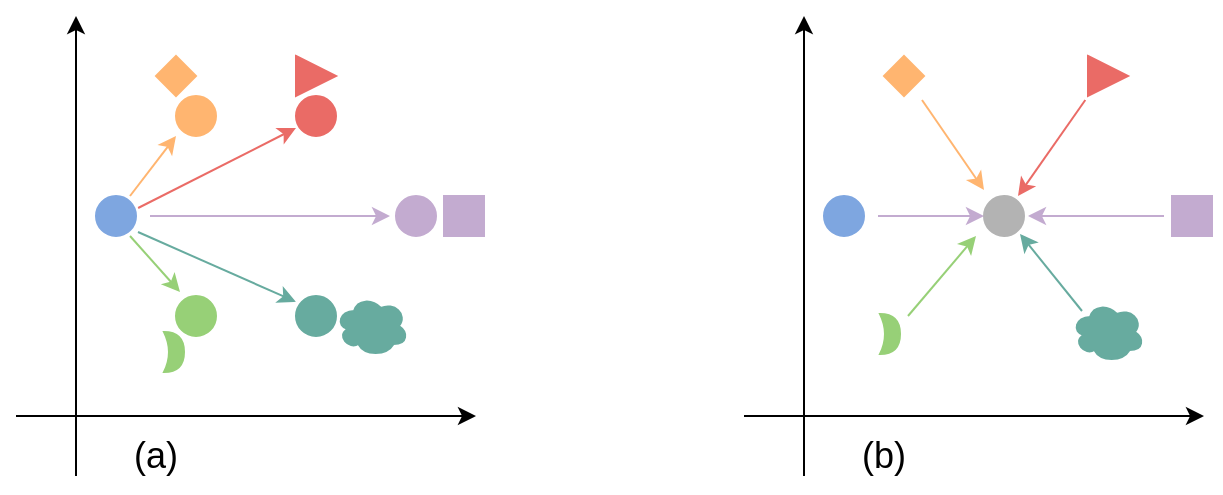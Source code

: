 <mxfile version="14.1.1" type="github">
  <diagram id="80Vs4c1H_c8xHC2_XbvR" name="Page-1">
    <mxGraphModel dx="1022" dy="437" grid="1" gridSize="10" guides="1" tooltips="1" connect="1" arrows="1" fold="1" page="1" pageScale="1" pageWidth="827" pageHeight="1169" math="0" shadow="0">
      <root>
        <mxCell id="0" />
        <mxCell id="1" parent="0" />
        <mxCell id="F7xzwialKHEL7geWUdll-1" value="" style="endArrow=classic;html=1;" edge="1" parent="1">
          <mxGeometry width="50" height="50" relative="1" as="geometry">
            <mxPoint x="80" y="310" as="sourcePoint" />
            <mxPoint x="80" y="80" as="targetPoint" />
          </mxGeometry>
        </mxCell>
        <mxCell id="F7xzwialKHEL7geWUdll-2" value="" style="endArrow=classic;html=1;" edge="1" parent="1">
          <mxGeometry width="50" height="50" relative="1" as="geometry">
            <mxPoint x="50" y="280" as="sourcePoint" />
            <mxPoint x="280" y="280" as="targetPoint" />
          </mxGeometry>
        </mxCell>
        <mxCell id="F7xzwialKHEL7geWUdll-3" value="" style="ellipse;whiteSpace=wrap;html=1;aspect=fixed;fillColor=#7EA6E0;strokeColor=#7EA6E0;" vertex="1" parent="1">
          <mxGeometry x="90" y="170" width="20" height="20" as="geometry" />
        </mxCell>
        <mxCell id="F7xzwialKHEL7geWUdll-7" value="" style="ellipse;whiteSpace=wrap;html=1;aspect=fixed;fillColor=#FFB570;strokeColor=#FFB570;" vertex="1" parent="1">
          <mxGeometry x="130" y="120" width="20" height="20" as="geometry" />
        </mxCell>
        <mxCell id="F7xzwialKHEL7geWUdll-8" value="" style="ellipse;whiteSpace=wrap;html=1;aspect=fixed;strokeColor=#97D077;fillColor=#97D077;" vertex="1" parent="1">
          <mxGeometry x="130" y="220" width="20" height="20" as="geometry" />
        </mxCell>
        <mxCell id="F7xzwialKHEL7geWUdll-9" value="" style="ellipse;whiteSpace=wrap;html=1;aspect=fixed;fillColor=#EA6B66;strokeColor=#EA6B66;" vertex="1" parent="1">
          <mxGeometry x="190" y="120" width="20" height="20" as="geometry" />
        </mxCell>
        <mxCell id="F7xzwialKHEL7geWUdll-10" value="" style="ellipse;whiteSpace=wrap;html=1;aspect=fixed;strokeColor=#67AB9F;fillColor=#67AB9F;" vertex="1" parent="1">
          <mxGeometry x="190" y="220" width="20" height="20" as="geometry" />
        </mxCell>
        <mxCell id="F7xzwialKHEL7geWUdll-13" value="" style="endArrow=classic;html=1;exitX=1;exitY=1;exitDx=0;exitDy=0;exitPerimeter=0;strokeColor=#97D077;" edge="1" parent="1">
          <mxGeometry width="50" height="50" relative="1" as="geometry">
            <mxPoint x="107" y="190" as="sourcePoint" />
            <mxPoint x="132" y="218" as="targetPoint" />
          </mxGeometry>
        </mxCell>
        <mxCell id="F7xzwialKHEL7geWUdll-16" value="" style="endArrow=classic;html=1;strokeColor=#FFB570;" edge="1" parent="1">
          <mxGeometry width="50" height="50" relative="1" as="geometry">
            <mxPoint x="107" y="170" as="sourcePoint" />
            <mxPoint x="130" y="140" as="targetPoint" />
          </mxGeometry>
        </mxCell>
        <mxCell id="F7xzwialKHEL7geWUdll-18" value="" style="endArrow=classic;html=1;entryX=0;entryY=0;entryDx=0;entryDy=0;exitX=1.2;exitY=0.9;exitDx=0;exitDy=0;exitPerimeter=0;strokeColor=#67AB9F;" edge="1" parent="1">
          <mxGeometry width="50" height="50" relative="1" as="geometry">
            <mxPoint x="111" y="188" as="sourcePoint" />
            <mxPoint x="189.929" y="222.929" as="targetPoint" />
          </mxGeometry>
        </mxCell>
        <mxCell id="F7xzwialKHEL7geWUdll-19" value="" style="endArrow=classic;html=1;exitX=1.2;exitY=0.9;exitDx=0;exitDy=0;exitPerimeter=0;strokeColor=#EA6B66;" edge="1" parent="1">
          <mxGeometry width="50" height="50" relative="1" as="geometry">
            <mxPoint x="111.07" y="176" as="sourcePoint" />
            <mxPoint x="190" y="136" as="targetPoint" />
          </mxGeometry>
        </mxCell>
        <mxCell id="F7xzwialKHEL7geWUdll-20" value="" style="rhombus;whiteSpace=wrap;html=1;fillColor=#FFB570;strokeColor=#FFB570;" vertex="1" parent="1">
          <mxGeometry x="120" y="100" width="20" height="20" as="geometry" />
        </mxCell>
        <mxCell id="F7xzwialKHEL7geWUdll-22" value="" style="triangle;whiteSpace=wrap;html=1;fillColor=#EA6B66;strokeColor=#EA6B66;" vertex="1" parent="1">
          <mxGeometry x="190" y="100" width="20" height="20" as="geometry" />
        </mxCell>
        <mxCell id="F7xzwialKHEL7geWUdll-23" value="" style="rounded=0;whiteSpace=wrap;html=1;strokeColor=#C3ABD0;fillColor=#C3ABD0;" vertex="1" parent="1">
          <mxGeometry x="264" y="170" width="20" height="20" as="geometry" />
        </mxCell>
        <mxCell id="F7xzwialKHEL7geWUdll-25" value="" style="ellipse;whiteSpace=wrap;html=1;aspect=fixed;fillColor=#C3ABD0;strokeColor=#C3ABD0;" vertex="1" parent="1">
          <mxGeometry x="240" y="170" width="20" height="20" as="geometry" />
        </mxCell>
        <mxCell id="F7xzwialKHEL7geWUdll-26" value="" style="endArrow=classic;html=1;exitX=1;exitY=0.5;exitDx=0;exitDy=0;strokeColor=#C3ABD0;" edge="1" parent="1">
          <mxGeometry width="50" height="50" relative="1" as="geometry">
            <mxPoint x="117" y="180" as="sourcePoint" />
            <mxPoint x="237" y="180" as="targetPoint" />
          </mxGeometry>
        </mxCell>
        <mxCell id="F7xzwialKHEL7geWUdll-34" value="" style="ellipse;shape=cloud;whiteSpace=wrap;html=1;fillColor=#67AB9F;strokeColor=#67AB9F;" vertex="1" parent="1">
          <mxGeometry x="210" y="220" width="36" height="30" as="geometry" />
        </mxCell>
        <mxCell id="F7xzwialKHEL7geWUdll-36" value="" style="shape=xor;whiteSpace=wrap;html=1;fillColor=#97D077;strokeColor=#97D077;" vertex="1" parent="1">
          <mxGeometry x="124" y="238" width="10" height="20" as="geometry" />
        </mxCell>
        <mxCell id="F7xzwialKHEL7geWUdll-59" value="&lt;font style=&quot;font-size: 18px&quot;&gt;(a)&lt;/font&gt;" style="text;html=1;strokeColor=none;fillColor=none;align=center;verticalAlign=middle;whiteSpace=wrap;rounded=0;" vertex="1" parent="1">
          <mxGeometry x="100" y="290" width="40" height="20" as="geometry" />
        </mxCell>
        <mxCell id="F7xzwialKHEL7geWUdll-62" value="" style="endArrow=classic;html=1;" edge="1" parent="1">
          <mxGeometry width="50" height="50" relative="1" as="geometry">
            <mxPoint x="444" y="310" as="sourcePoint" />
            <mxPoint x="444" y="80" as="targetPoint" />
          </mxGeometry>
        </mxCell>
        <mxCell id="F7xzwialKHEL7geWUdll-63" value="" style="endArrow=classic;html=1;" edge="1" parent="1">
          <mxGeometry width="50" height="50" relative="1" as="geometry">
            <mxPoint x="414" y="280" as="sourcePoint" />
            <mxPoint x="644" y="280" as="targetPoint" />
          </mxGeometry>
        </mxCell>
        <mxCell id="F7xzwialKHEL7geWUdll-64" value="" style="ellipse;whiteSpace=wrap;html=1;aspect=fixed;fillColor=#7EA6E0;strokeColor=#7EA6E0;" vertex="1" parent="1">
          <mxGeometry x="454" y="170" width="20" height="20" as="geometry" />
        </mxCell>
        <mxCell id="F7xzwialKHEL7geWUdll-69" value="" style="endArrow=classic;html=1;strokeColor=#97D077;" edge="1" parent="1">
          <mxGeometry width="50" height="50" relative="1" as="geometry">
            <mxPoint x="496" y="230" as="sourcePoint" />
            <mxPoint x="530" y="190" as="targetPoint" />
          </mxGeometry>
        </mxCell>
        <mxCell id="F7xzwialKHEL7geWUdll-70" value="" style="endArrow=classic;html=1;strokeColor=#FFB570;exitX=1;exitY=1;exitDx=0;exitDy=0;" edge="1" parent="1">
          <mxGeometry width="50" height="50" relative="1" as="geometry">
            <mxPoint x="503" y="122" as="sourcePoint" />
            <mxPoint x="534" y="167" as="targetPoint" />
          </mxGeometry>
        </mxCell>
        <mxCell id="F7xzwialKHEL7geWUdll-71" value="" style="endArrow=classic;html=1;entryX=0.5;entryY=1;entryDx=0;entryDy=0;exitX=0.25;exitY=0.25;exitDx=0;exitDy=0;exitPerimeter=0;strokeColor=#67AB9F;" edge="1" parent="1">
          <mxGeometry width="50" height="50" relative="1" as="geometry">
            <mxPoint x="583" y="227.5" as="sourcePoint" />
            <mxPoint x="552" y="189" as="targetPoint" />
          </mxGeometry>
        </mxCell>
        <mxCell id="F7xzwialKHEL7geWUdll-72" value="" style="endArrow=classic;html=1;strokeColor=#EA6B66;exitX=-0.067;exitY=1.1;exitDx=0;exitDy=0;exitPerimeter=0;" edge="1" parent="1" source="F7xzwialKHEL7geWUdll-74">
          <mxGeometry width="50" height="50" relative="1" as="geometry">
            <mxPoint x="580" y="130" as="sourcePoint" />
            <mxPoint x="551" y="170" as="targetPoint" />
          </mxGeometry>
        </mxCell>
        <mxCell id="F7xzwialKHEL7geWUdll-73" value="" style="rhombus;whiteSpace=wrap;html=1;fillColor=#FFB570;strokeColor=#FFB570;" vertex="1" parent="1">
          <mxGeometry x="484" y="100" width="20" height="20" as="geometry" />
        </mxCell>
        <mxCell id="F7xzwialKHEL7geWUdll-74" value="" style="triangle;whiteSpace=wrap;html=1;fillColor=#EA6B66;strokeColor=#EA6B66;" vertex="1" parent="1">
          <mxGeometry x="586" y="100" width="20" height="20" as="geometry" />
        </mxCell>
        <mxCell id="F7xzwialKHEL7geWUdll-75" value="" style="rounded=0;whiteSpace=wrap;html=1;strokeColor=#C3ABD0;fillColor=#C3ABD0;" vertex="1" parent="1">
          <mxGeometry x="628" y="170" width="20" height="20" as="geometry" />
        </mxCell>
        <mxCell id="F7xzwialKHEL7geWUdll-77" value="" style="endArrow=classic;html=1;strokeColor=#C3ABD0;" edge="1" parent="1">
          <mxGeometry width="50" height="50" relative="1" as="geometry">
            <mxPoint x="624" y="180" as="sourcePoint" />
            <mxPoint x="556" y="180" as="targetPoint" />
          </mxGeometry>
        </mxCell>
        <mxCell id="F7xzwialKHEL7geWUdll-78" value="" style="ellipse;shape=cloud;whiteSpace=wrap;html=1;fillColor=#67AB9F;strokeColor=#67AB9F;" vertex="1" parent="1">
          <mxGeometry x="578" y="223" width="36" height="30" as="geometry" />
        </mxCell>
        <mxCell id="F7xzwialKHEL7geWUdll-79" value="" style="shape=xor;whiteSpace=wrap;html=1;fillColor=#97D077;strokeColor=#97D077;" vertex="1" parent="1">
          <mxGeometry x="482" y="229" width="10" height="20" as="geometry" />
        </mxCell>
        <mxCell id="F7xzwialKHEL7geWUdll-80" value="&lt;font style=&quot;font-size: 18px&quot;&gt;(b)&lt;/font&gt;" style="text;html=1;strokeColor=none;fillColor=none;align=center;verticalAlign=middle;whiteSpace=wrap;rounded=0;" vertex="1" parent="1">
          <mxGeometry x="464" y="290" width="40" height="20" as="geometry" />
        </mxCell>
        <mxCell id="F7xzwialKHEL7geWUdll-68" value="" style="ellipse;whiteSpace=wrap;html=1;aspect=fixed;strokeColor=#B3B3B3;fillColor=#B3B3B3;" vertex="1" parent="1">
          <mxGeometry x="534" y="170" width="20" height="20" as="geometry" />
        </mxCell>
        <mxCell id="F7xzwialKHEL7geWUdll-84" value="" style="endArrow=classic;html=1;exitX=1;exitY=0.5;exitDx=0;exitDy=0;strokeColor=#C3ABD0;" edge="1" parent="1" target="F7xzwialKHEL7geWUdll-68">
          <mxGeometry width="50" height="50" relative="1" as="geometry">
            <mxPoint x="481" y="180" as="sourcePoint" />
            <mxPoint x="601" y="180" as="targetPoint" />
          </mxGeometry>
        </mxCell>
      </root>
    </mxGraphModel>
  </diagram>
</mxfile>
